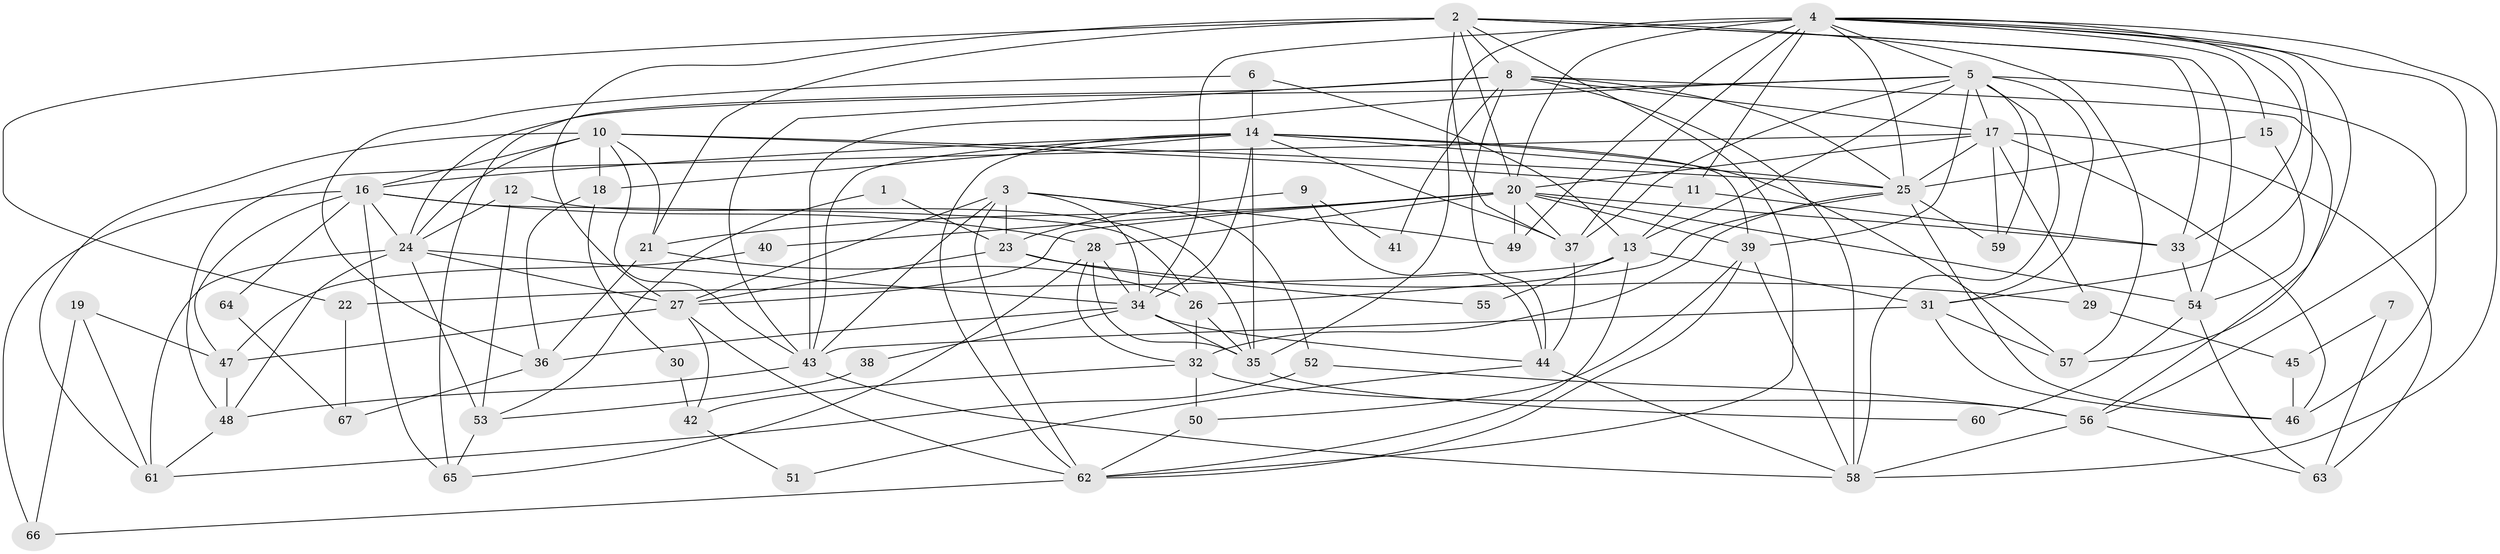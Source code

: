 // original degree distribution, {2: 0.15671641791044777, 4: 0.21641791044776118, 7: 0.03731343283582089, 6: 0.08955223880597014, 3: 0.26119402985074625, 5: 0.22388059701492538, 8: 0.014925373134328358}
// Generated by graph-tools (version 1.1) at 2025/36/03/09/25 02:36:01]
// undirected, 67 vertices, 179 edges
graph export_dot {
graph [start="1"]
  node [color=gray90,style=filled];
  1;
  2;
  3;
  4;
  5;
  6;
  7;
  8;
  9;
  10;
  11;
  12;
  13;
  14;
  15;
  16;
  17;
  18;
  19;
  20;
  21;
  22;
  23;
  24;
  25;
  26;
  27;
  28;
  29;
  30;
  31;
  32;
  33;
  34;
  35;
  36;
  37;
  38;
  39;
  40;
  41;
  42;
  43;
  44;
  45;
  46;
  47;
  48;
  49;
  50;
  51;
  52;
  53;
  54;
  55;
  56;
  57;
  58;
  59;
  60;
  61;
  62;
  63;
  64;
  65;
  66;
  67;
  1 -- 23 [weight=1.0];
  1 -- 53 [weight=1.0];
  2 -- 8 [weight=1.0];
  2 -- 20 [weight=1.0];
  2 -- 21 [weight=1.0];
  2 -- 22 [weight=1.0];
  2 -- 27 [weight=1.0];
  2 -- 33 [weight=2.0];
  2 -- 37 [weight=2.0];
  2 -- 54 [weight=1.0];
  2 -- 57 [weight=1.0];
  2 -- 62 [weight=1.0];
  3 -- 23 [weight=1.0];
  3 -- 27 [weight=1.0];
  3 -- 34 [weight=1.0];
  3 -- 43 [weight=1.0];
  3 -- 49 [weight=1.0];
  3 -- 52 [weight=1.0];
  3 -- 62 [weight=1.0];
  4 -- 5 [weight=1.0];
  4 -- 11 [weight=1.0];
  4 -- 15 [weight=1.0];
  4 -- 20 [weight=2.0];
  4 -- 25 [weight=2.0];
  4 -- 31 [weight=1.0];
  4 -- 33 [weight=1.0];
  4 -- 34 [weight=1.0];
  4 -- 35 [weight=3.0];
  4 -- 37 [weight=1.0];
  4 -- 49 [weight=1.0];
  4 -- 56 [weight=1.0];
  4 -- 57 [weight=1.0];
  4 -- 58 [weight=1.0];
  5 -- 13 [weight=1.0];
  5 -- 17 [weight=3.0];
  5 -- 24 [weight=1.0];
  5 -- 31 [weight=1.0];
  5 -- 37 [weight=1.0];
  5 -- 39 [weight=2.0];
  5 -- 43 [weight=1.0];
  5 -- 46 [weight=1.0];
  5 -- 58 [weight=1.0];
  5 -- 59 [weight=1.0];
  6 -- 13 [weight=1.0];
  6 -- 14 [weight=1.0];
  6 -- 36 [weight=1.0];
  7 -- 45 [weight=1.0];
  7 -- 63 [weight=1.0];
  8 -- 17 [weight=1.0];
  8 -- 25 [weight=2.0];
  8 -- 41 [weight=1.0];
  8 -- 43 [weight=1.0];
  8 -- 44 [weight=1.0];
  8 -- 56 [weight=1.0];
  8 -- 58 [weight=1.0];
  8 -- 65 [weight=1.0];
  9 -- 23 [weight=1.0];
  9 -- 41 [weight=1.0];
  9 -- 44 [weight=1.0];
  10 -- 11 [weight=1.0];
  10 -- 16 [weight=1.0];
  10 -- 18 [weight=1.0];
  10 -- 21 [weight=1.0];
  10 -- 24 [weight=2.0];
  10 -- 25 [weight=1.0];
  10 -- 43 [weight=1.0];
  10 -- 61 [weight=1.0];
  11 -- 13 [weight=1.0];
  11 -- 33 [weight=1.0];
  12 -- 24 [weight=1.0];
  12 -- 35 [weight=1.0];
  12 -- 53 [weight=1.0];
  13 -- 22 [weight=1.0];
  13 -- 31 [weight=1.0];
  13 -- 55 [weight=1.0];
  13 -- 62 [weight=1.0];
  14 -- 16 [weight=1.0];
  14 -- 18 [weight=1.0];
  14 -- 25 [weight=1.0];
  14 -- 34 [weight=1.0];
  14 -- 35 [weight=1.0];
  14 -- 37 [weight=1.0];
  14 -- 39 [weight=1.0];
  14 -- 43 [weight=1.0];
  14 -- 57 [weight=1.0];
  14 -- 62 [weight=1.0];
  15 -- 25 [weight=2.0];
  15 -- 54 [weight=1.0];
  16 -- 24 [weight=1.0];
  16 -- 26 [weight=2.0];
  16 -- 28 [weight=1.0];
  16 -- 47 [weight=1.0];
  16 -- 64 [weight=1.0];
  16 -- 65 [weight=1.0];
  16 -- 66 [weight=1.0];
  17 -- 20 [weight=1.0];
  17 -- 25 [weight=1.0];
  17 -- 29 [weight=1.0];
  17 -- 46 [weight=1.0];
  17 -- 48 [weight=1.0];
  17 -- 59 [weight=1.0];
  17 -- 63 [weight=1.0];
  18 -- 30 [weight=1.0];
  18 -- 36 [weight=1.0];
  19 -- 47 [weight=1.0];
  19 -- 61 [weight=1.0];
  19 -- 66 [weight=1.0];
  20 -- 21 [weight=1.0];
  20 -- 27 [weight=1.0];
  20 -- 28 [weight=1.0];
  20 -- 33 [weight=1.0];
  20 -- 37 [weight=1.0];
  20 -- 39 [weight=1.0];
  20 -- 40 [weight=1.0];
  20 -- 49 [weight=1.0];
  20 -- 54 [weight=1.0];
  21 -- 26 [weight=1.0];
  21 -- 36 [weight=1.0];
  22 -- 67 [weight=1.0];
  23 -- 27 [weight=1.0];
  23 -- 29 [weight=1.0];
  23 -- 55 [weight=1.0];
  24 -- 27 [weight=1.0];
  24 -- 34 [weight=1.0];
  24 -- 48 [weight=1.0];
  24 -- 53 [weight=1.0];
  24 -- 61 [weight=1.0];
  25 -- 26 [weight=1.0];
  25 -- 32 [weight=2.0];
  25 -- 46 [weight=2.0];
  25 -- 59 [weight=1.0];
  26 -- 32 [weight=3.0];
  26 -- 35 [weight=2.0];
  27 -- 42 [weight=1.0];
  27 -- 47 [weight=1.0];
  27 -- 62 [weight=1.0];
  28 -- 32 [weight=1.0];
  28 -- 34 [weight=1.0];
  28 -- 35 [weight=1.0];
  28 -- 65 [weight=1.0];
  29 -- 45 [weight=1.0];
  30 -- 42 [weight=1.0];
  31 -- 43 [weight=1.0];
  31 -- 46 [weight=1.0];
  31 -- 57 [weight=1.0];
  32 -- 42 [weight=1.0];
  32 -- 50 [weight=1.0];
  32 -- 56 [weight=1.0];
  33 -- 54 [weight=1.0];
  34 -- 35 [weight=1.0];
  34 -- 36 [weight=1.0];
  34 -- 38 [weight=1.0];
  34 -- 44 [weight=1.0];
  35 -- 60 [weight=1.0];
  36 -- 67 [weight=1.0];
  37 -- 44 [weight=1.0];
  38 -- 53 [weight=1.0];
  39 -- 50 [weight=1.0];
  39 -- 58 [weight=1.0];
  39 -- 62 [weight=1.0];
  40 -- 47 [weight=1.0];
  42 -- 51 [weight=1.0];
  43 -- 48 [weight=1.0];
  43 -- 58 [weight=1.0];
  44 -- 51 [weight=1.0];
  44 -- 58 [weight=1.0];
  45 -- 46 [weight=1.0];
  47 -- 48 [weight=1.0];
  48 -- 61 [weight=1.0];
  50 -- 62 [weight=1.0];
  52 -- 56 [weight=1.0];
  52 -- 61 [weight=1.0];
  53 -- 65 [weight=1.0];
  54 -- 60 [weight=1.0];
  54 -- 63 [weight=1.0];
  56 -- 58 [weight=1.0];
  56 -- 63 [weight=1.0];
  62 -- 66 [weight=1.0];
  64 -- 67 [weight=1.0];
}
